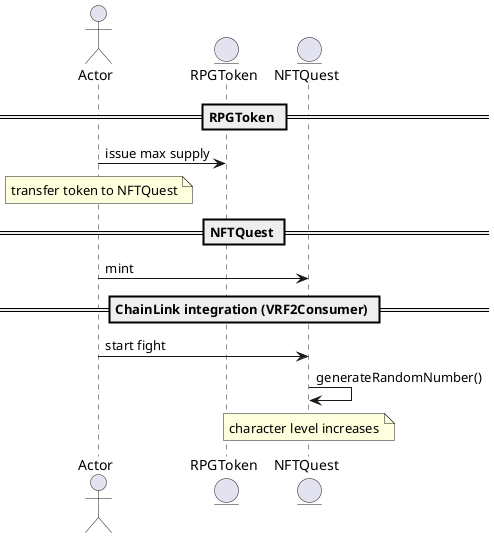 @startuml

actor Actor 
entity RPGToken

entity NFTQuest 

== RPGToken ==

Actor -> RPGToken: issue max supply 
note over Actor : transfer token to NFTQuest

== NFTQuest ==

Actor -> NFTQuest: mint

== ChainLink integration (VRF2Consumer) ==

Actor -> NFTQuest: start fight
NFTQuest -> NFTQuest: generateRandomNumber()
note over NFTQuest: character level increases

@enduml 